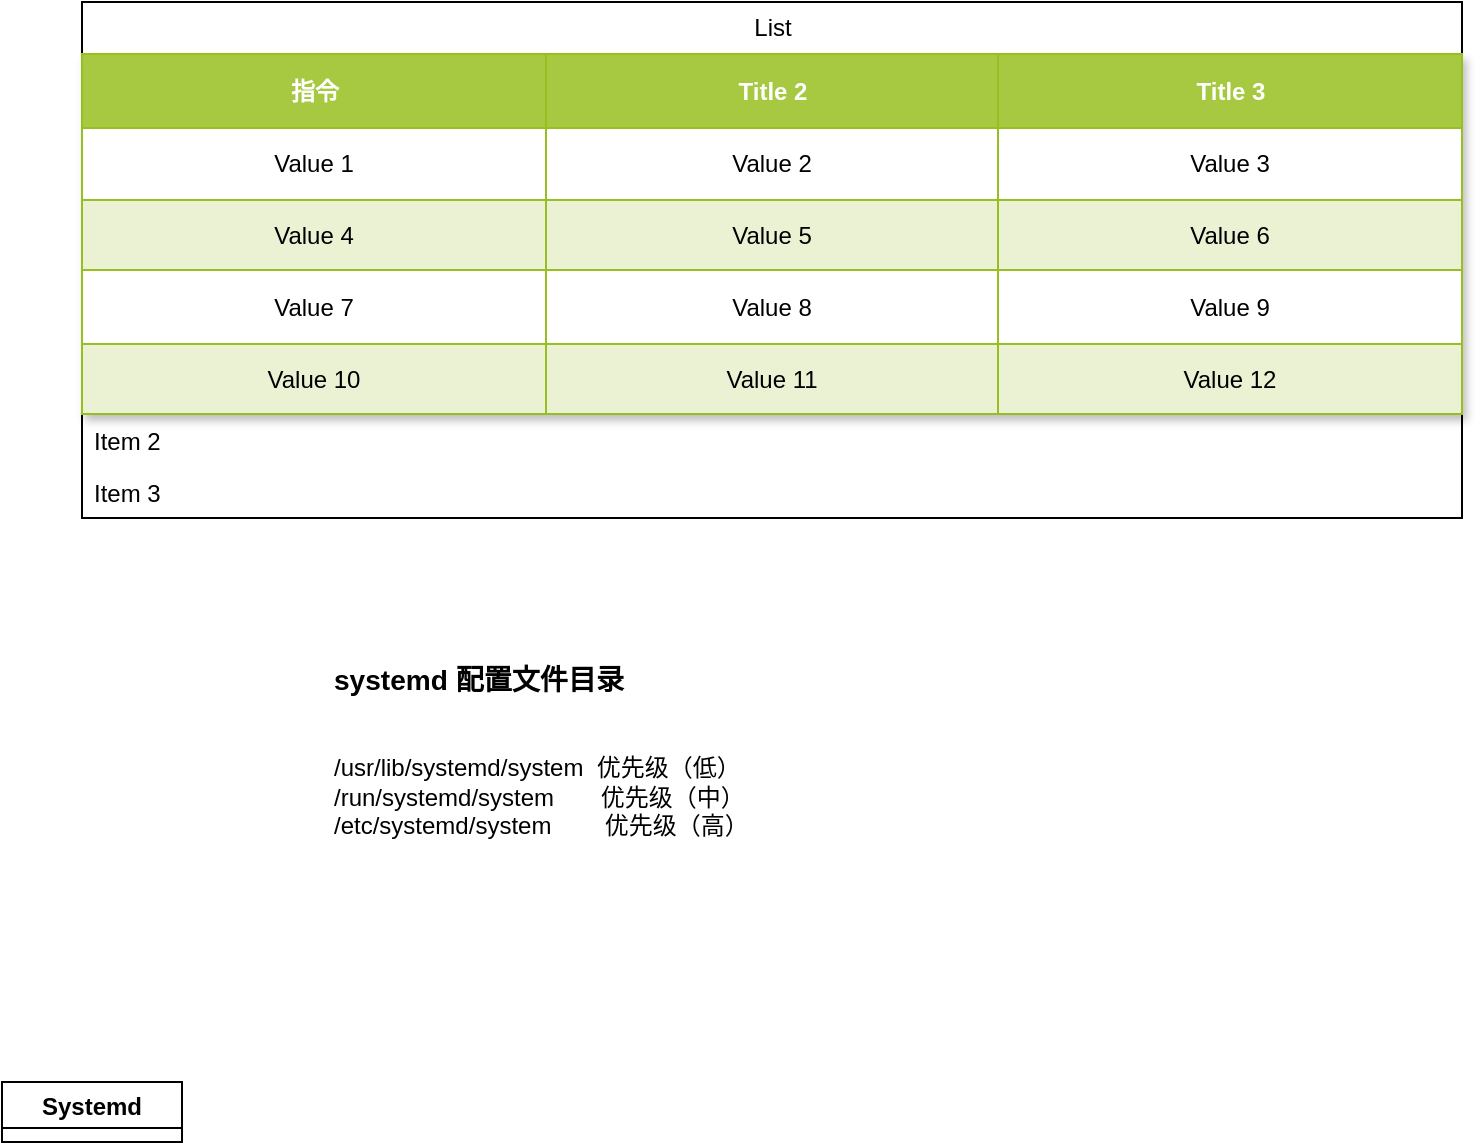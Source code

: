 <mxfile version="21.5.1" type="github">
  <diagram name="系统服务" id="AkdyvAcPNmq9f3njSD_J">
    <mxGraphModel dx="1195" dy="622" grid="1" gridSize="10" guides="1" tooltips="1" connect="1" arrows="1" fold="1" page="1" pageScale="1" pageWidth="827" pageHeight="1169" math="0" shadow="0">
      <root>
        <mxCell id="0" />
        <mxCell id="1" parent="0" />
        <mxCell id="VAEZ4VTmv3nbudL9s3wI-24" value="&lt;div&gt;&lt;h3&gt;systemd 配置文件目录&lt;/h3&gt;&lt;/div&gt;&lt;div&gt;&lt;br&gt;&lt;/div&gt;&lt;div&gt;/usr/lib/systemd/system&amp;nbsp; 优先级（低）&lt;br&gt;&lt;/div&gt;&lt;div&gt;/run/systemd/system&amp;nbsp;&amp;nbsp;&amp;nbsp;&amp;nbsp;&amp;nbsp;&amp;nbsp; 优先级（中）&lt;/div&gt;&lt;div&gt;/etc/systemd/system&amp;nbsp;&amp;nbsp;&amp;nbsp;&amp;nbsp;&amp;nbsp;&amp;nbsp;&amp;nbsp; 优先级（高）&lt;/div&gt;" style="text;strokeColor=none;fillColor=none;align=left;verticalAlign=top;spacingLeft=4;spacingRight=4;overflow=hidden;rotatable=0;points=[[0,0.5],[1,0.5]];portConstraint=eastwest;whiteSpace=wrap;html=1;" vertex="1" parent="1">
          <mxGeometry x="180" y="360" width="450" height="130" as="geometry" />
        </mxCell>
        <mxCell id="VAEZ4VTmv3nbudL9s3wI-1" value="Systemd" style="swimlane;" vertex="1" collapsed="1" parent="1">
          <mxGeometry x="20" y="590" width="90" height="30" as="geometry">
            <mxRectangle x="10" y="130" width="810" height="600" as="alternateBounds" />
          </mxGeometry>
        </mxCell>
        <mxCell id="VAEZ4VTmv3nbudL9s3wI-23" value="List" style="swimlane;fontStyle=0;childLayout=stackLayout;horizontal=1;startSize=26;fillColor=none;horizontalStack=0;resizeParent=1;resizeParentMax=0;resizeLast=0;collapsible=1;marginBottom=0;html=1;" vertex="1" parent="1">
          <mxGeometry x="60" y="50" width="690" height="258" as="geometry" />
        </mxCell>
        <mxCell id="VAEZ4VTmv3nbudL9s3wI-2" value="Assets" style="childLayout=tableLayout;recursiveResize=0;strokeColor=#98bf21;fillColor=#A7C942;shadow=1;" vertex="1" parent="VAEZ4VTmv3nbudL9s3wI-23">
          <mxGeometry y="26" width="690" height="180" as="geometry" />
        </mxCell>
        <mxCell id="VAEZ4VTmv3nbudL9s3wI-3" style="shape=tableRow;horizontal=0;startSize=0;swimlaneHead=0;swimlaneBody=0;top=0;left=0;bottom=0;right=0;dropTarget=0;collapsible=0;recursiveResize=0;expand=0;fontStyle=0;strokeColor=inherit;fillColor=#ffffff;" vertex="1" parent="VAEZ4VTmv3nbudL9s3wI-2">
          <mxGeometry width="690" height="37" as="geometry" />
        </mxCell>
        <mxCell id="VAEZ4VTmv3nbudL9s3wI-4" value="指令" style="connectable=0;recursiveResize=0;strokeColor=inherit;fillColor=#A7C942;align=center;fontStyle=1;fontColor=#FFFFFF;html=1;" vertex="1" parent="VAEZ4VTmv3nbudL9s3wI-3">
          <mxGeometry width="232" height="37" as="geometry">
            <mxRectangle width="232" height="37" as="alternateBounds" />
          </mxGeometry>
        </mxCell>
        <mxCell id="VAEZ4VTmv3nbudL9s3wI-5" value="Title 2" style="connectable=0;recursiveResize=0;strokeColor=inherit;fillColor=#A7C942;align=center;fontStyle=1;fontColor=#FFFFFF;html=1;" vertex="1" parent="VAEZ4VTmv3nbudL9s3wI-3">
          <mxGeometry x="232" width="226" height="37" as="geometry">
            <mxRectangle width="226" height="37" as="alternateBounds" />
          </mxGeometry>
        </mxCell>
        <mxCell id="VAEZ4VTmv3nbudL9s3wI-6" value="Title 3" style="connectable=0;recursiveResize=0;strokeColor=inherit;fillColor=#A7C942;align=center;fontStyle=1;fontColor=#FFFFFF;html=1;" vertex="1" parent="VAEZ4VTmv3nbudL9s3wI-3">
          <mxGeometry x="458" width="232" height="37" as="geometry">
            <mxRectangle width="232" height="37" as="alternateBounds" />
          </mxGeometry>
        </mxCell>
        <mxCell id="VAEZ4VTmv3nbudL9s3wI-7" value="" style="shape=tableRow;horizontal=0;startSize=0;swimlaneHead=0;swimlaneBody=0;top=0;left=0;bottom=0;right=0;dropTarget=0;collapsible=0;recursiveResize=0;expand=0;fontStyle=0;strokeColor=inherit;fillColor=#ffffff;" vertex="1" parent="VAEZ4VTmv3nbudL9s3wI-2">
          <mxGeometry y="37" width="690" height="36" as="geometry" />
        </mxCell>
        <mxCell id="VAEZ4VTmv3nbudL9s3wI-8" value="Value 1" style="connectable=0;recursiveResize=0;strokeColor=inherit;fillColor=inherit;align=center;whiteSpace=wrap;html=1;" vertex="1" parent="VAEZ4VTmv3nbudL9s3wI-7">
          <mxGeometry width="232" height="36" as="geometry">
            <mxRectangle width="232" height="36" as="alternateBounds" />
          </mxGeometry>
        </mxCell>
        <mxCell id="VAEZ4VTmv3nbudL9s3wI-9" value="Value 2" style="connectable=0;recursiveResize=0;strokeColor=inherit;fillColor=inherit;align=center;whiteSpace=wrap;html=1;" vertex="1" parent="VAEZ4VTmv3nbudL9s3wI-7">
          <mxGeometry x="232" width="226" height="36" as="geometry">
            <mxRectangle width="226" height="36" as="alternateBounds" />
          </mxGeometry>
        </mxCell>
        <mxCell id="VAEZ4VTmv3nbudL9s3wI-10" value="Value 3" style="connectable=0;recursiveResize=0;strokeColor=inherit;fillColor=inherit;align=center;whiteSpace=wrap;html=1;" vertex="1" parent="VAEZ4VTmv3nbudL9s3wI-7">
          <mxGeometry x="458" width="232" height="36" as="geometry">
            <mxRectangle width="232" height="36" as="alternateBounds" />
          </mxGeometry>
        </mxCell>
        <mxCell id="VAEZ4VTmv3nbudL9s3wI-11" value="" style="shape=tableRow;horizontal=0;startSize=0;swimlaneHead=0;swimlaneBody=0;top=0;left=0;bottom=0;right=0;dropTarget=0;collapsible=0;recursiveResize=0;expand=0;fontStyle=1;strokeColor=inherit;fillColor=#EAF2D3;" vertex="1" parent="VAEZ4VTmv3nbudL9s3wI-2">
          <mxGeometry y="73" width="690" height="35" as="geometry" />
        </mxCell>
        <mxCell id="VAEZ4VTmv3nbudL9s3wI-12" value="Value 4" style="connectable=0;recursiveResize=0;strokeColor=inherit;fillColor=inherit;whiteSpace=wrap;html=1;" vertex="1" parent="VAEZ4VTmv3nbudL9s3wI-11">
          <mxGeometry width="232" height="35" as="geometry">
            <mxRectangle width="232" height="35" as="alternateBounds" />
          </mxGeometry>
        </mxCell>
        <mxCell id="VAEZ4VTmv3nbudL9s3wI-13" value="Value 5" style="connectable=0;recursiveResize=0;strokeColor=inherit;fillColor=inherit;whiteSpace=wrap;html=1;" vertex="1" parent="VAEZ4VTmv3nbudL9s3wI-11">
          <mxGeometry x="232" width="226" height="35" as="geometry">
            <mxRectangle width="226" height="35" as="alternateBounds" />
          </mxGeometry>
        </mxCell>
        <mxCell id="VAEZ4VTmv3nbudL9s3wI-14" value="Value 6" style="connectable=0;recursiveResize=0;strokeColor=inherit;fillColor=inherit;whiteSpace=wrap;html=1;" vertex="1" parent="VAEZ4VTmv3nbudL9s3wI-11">
          <mxGeometry x="458" width="232" height="35" as="geometry">
            <mxRectangle width="232" height="35" as="alternateBounds" />
          </mxGeometry>
        </mxCell>
        <mxCell id="VAEZ4VTmv3nbudL9s3wI-15" value="" style="shape=tableRow;horizontal=0;startSize=0;swimlaneHead=0;swimlaneBody=0;top=0;left=0;bottom=0;right=0;dropTarget=0;collapsible=0;recursiveResize=0;expand=0;fontStyle=0;strokeColor=inherit;fillColor=#ffffff;" vertex="1" parent="VAEZ4VTmv3nbudL9s3wI-2">
          <mxGeometry y="108" width="690" height="37" as="geometry" />
        </mxCell>
        <mxCell id="VAEZ4VTmv3nbudL9s3wI-16" value="Value 7" style="connectable=0;recursiveResize=0;strokeColor=inherit;fillColor=inherit;fontStyle=0;align=center;whiteSpace=wrap;html=1;" vertex="1" parent="VAEZ4VTmv3nbudL9s3wI-15">
          <mxGeometry width="232" height="37" as="geometry">
            <mxRectangle width="232" height="37" as="alternateBounds" />
          </mxGeometry>
        </mxCell>
        <mxCell id="VAEZ4VTmv3nbudL9s3wI-17" value="Value 8" style="connectable=0;recursiveResize=0;strokeColor=inherit;fillColor=inherit;fontStyle=0;align=center;whiteSpace=wrap;html=1;" vertex="1" parent="VAEZ4VTmv3nbudL9s3wI-15">
          <mxGeometry x="232" width="226" height="37" as="geometry">
            <mxRectangle width="226" height="37" as="alternateBounds" />
          </mxGeometry>
        </mxCell>
        <mxCell id="VAEZ4VTmv3nbudL9s3wI-18" value="Value 9" style="connectable=0;recursiveResize=0;strokeColor=inherit;fillColor=inherit;fontStyle=0;align=center;whiteSpace=wrap;html=1;" vertex="1" parent="VAEZ4VTmv3nbudL9s3wI-15">
          <mxGeometry x="458" width="232" height="37" as="geometry">
            <mxRectangle width="232" height="37" as="alternateBounds" />
          </mxGeometry>
        </mxCell>
        <mxCell id="VAEZ4VTmv3nbudL9s3wI-19" value="" style="shape=tableRow;horizontal=0;startSize=0;swimlaneHead=0;swimlaneBody=0;top=0;left=0;bottom=0;right=0;dropTarget=0;collapsible=0;recursiveResize=0;expand=0;fontStyle=1;strokeColor=inherit;fillColor=#EAF2D3;" vertex="1" parent="VAEZ4VTmv3nbudL9s3wI-2">
          <mxGeometry y="145" width="690" height="35" as="geometry" />
        </mxCell>
        <mxCell id="VAEZ4VTmv3nbudL9s3wI-20" value="Value 10" style="connectable=0;recursiveResize=0;strokeColor=inherit;fillColor=inherit;whiteSpace=wrap;html=1;" vertex="1" parent="VAEZ4VTmv3nbudL9s3wI-19">
          <mxGeometry width="232" height="35" as="geometry">
            <mxRectangle width="232" height="35" as="alternateBounds" />
          </mxGeometry>
        </mxCell>
        <mxCell id="VAEZ4VTmv3nbudL9s3wI-21" value="Value 11" style="connectable=0;recursiveResize=0;strokeColor=inherit;fillColor=inherit;whiteSpace=wrap;html=1;" vertex="1" parent="VAEZ4VTmv3nbudL9s3wI-19">
          <mxGeometry x="232" width="226" height="35" as="geometry">
            <mxRectangle width="226" height="35" as="alternateBounds" />
          </mxGeometry>
        </mxCell>
        <mxCell id="VAEZ4VTmv3nbudL9s3wI-22" value="Value 12" style="connectable=0;recursiveResize=0;strokeColor=inherit;fillColor=inherit;whiteSpace=wrap;html=1;" vertex="1" parent="VAEZ4VTmv3nbudL9s3wI-19">
          <mxGeometry x="458" width="232" height="35" as="geometry">
            <mxRectangle width="232" height="35" as="alternateBounds" />
          </mxGeometry>
        </mxCell>
        <mxCell id="VAEZ4VTmv3nbudL9s3wI-25" value="Item 2" style="text;strokeColor=none;fillColor=none;align=left;verticalAlign=top;spacingLeft=4;spacingRight=4;overflow=hidden;rotatable=0;points=[[0,0.5],[1,0.5]];portConstraint=eastwest;whiteSpace=wrap;html=1;" vertex="1" parent="VAEZ4VTmv3nbudL9s3wI-23">
          <mxGeometry y="206" width="690" height="26" as="geometry" />
        </mxCell>
        <mxCell id="VAEZ4VTmv3nbudL9s3wI-26" value="Item 3" style="text;strokeColor=none;fillColor=none;align=left;verticalAlign=top;spacingLeft=4;spacingRight=4;overflow=hidden;rotatable=0;points=[[0,0.5],[1,0.5]];portConstraint=eastwest;whiteSpace=wrap;html=1;" vertex="1" parent="VAEZ4VTmv3nbudL9s3wI-23">
          <mxGeometry y="232" width="690" height="26" as="geometry" />
        </mxCell>
      </root>
    </mxGraphModel>
  </diagram>
</mxfile>
